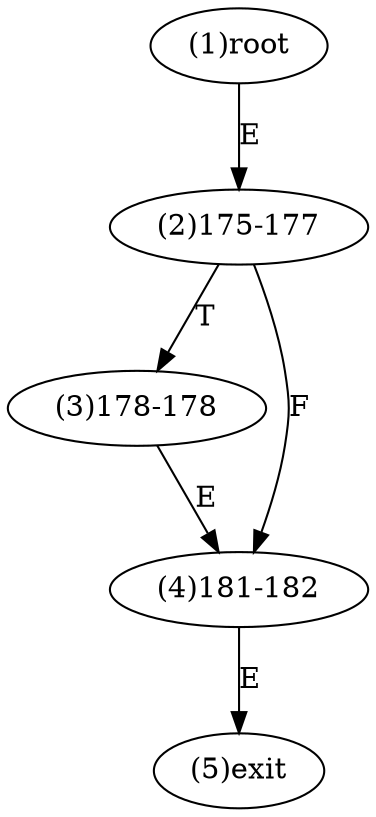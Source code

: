 digraph "" { 
1[ label="(1)root"];
2[ label="(2)175-177"];
3[ label="(3)178-178"];
4[ label="(4)181-182"];
5[ label="(5)exit"];
1->2[ label="E"];
2->4[ label="F"];
2->3[ label="T"];
3->4[ label="E"];
4->5[ label="E"];
}